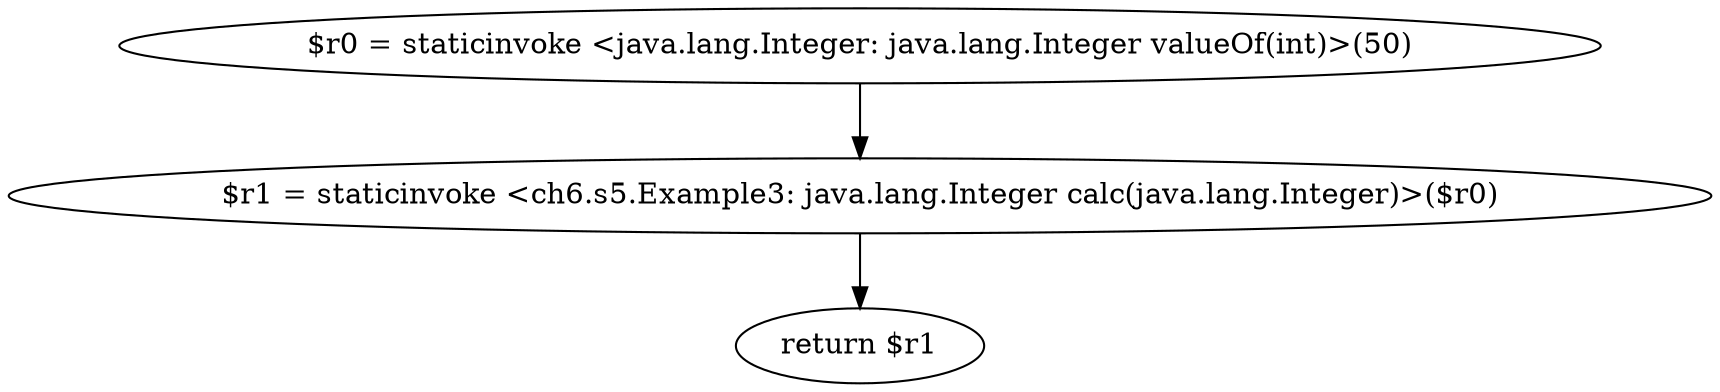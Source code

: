 digraph "unitGraph" {
    "$r0 = staticinvoke <java.lang.Integer: java.lang.Integer valueOf(int)>(50)"
    "$r1 = staticinvoke <ch6.s5.Example3: java.lang.Integer calc(java.lang.Integer)>($r0)"
    "return $r1"
    "$r0 = staticinvoke <java.lang.Integer: java.lang.Integer valueOf(int)>(50)"->"$r1 = staticinvoke <ch6.s5.Example3: java.lang.Integer calc(java.lang.Integer)>($r0)";
    "$r1 = staticinvoke <ch6.s5.Example3: java.lang.Integer calc(java.lang.Integer)>($r0)"->"return $r1";
}
